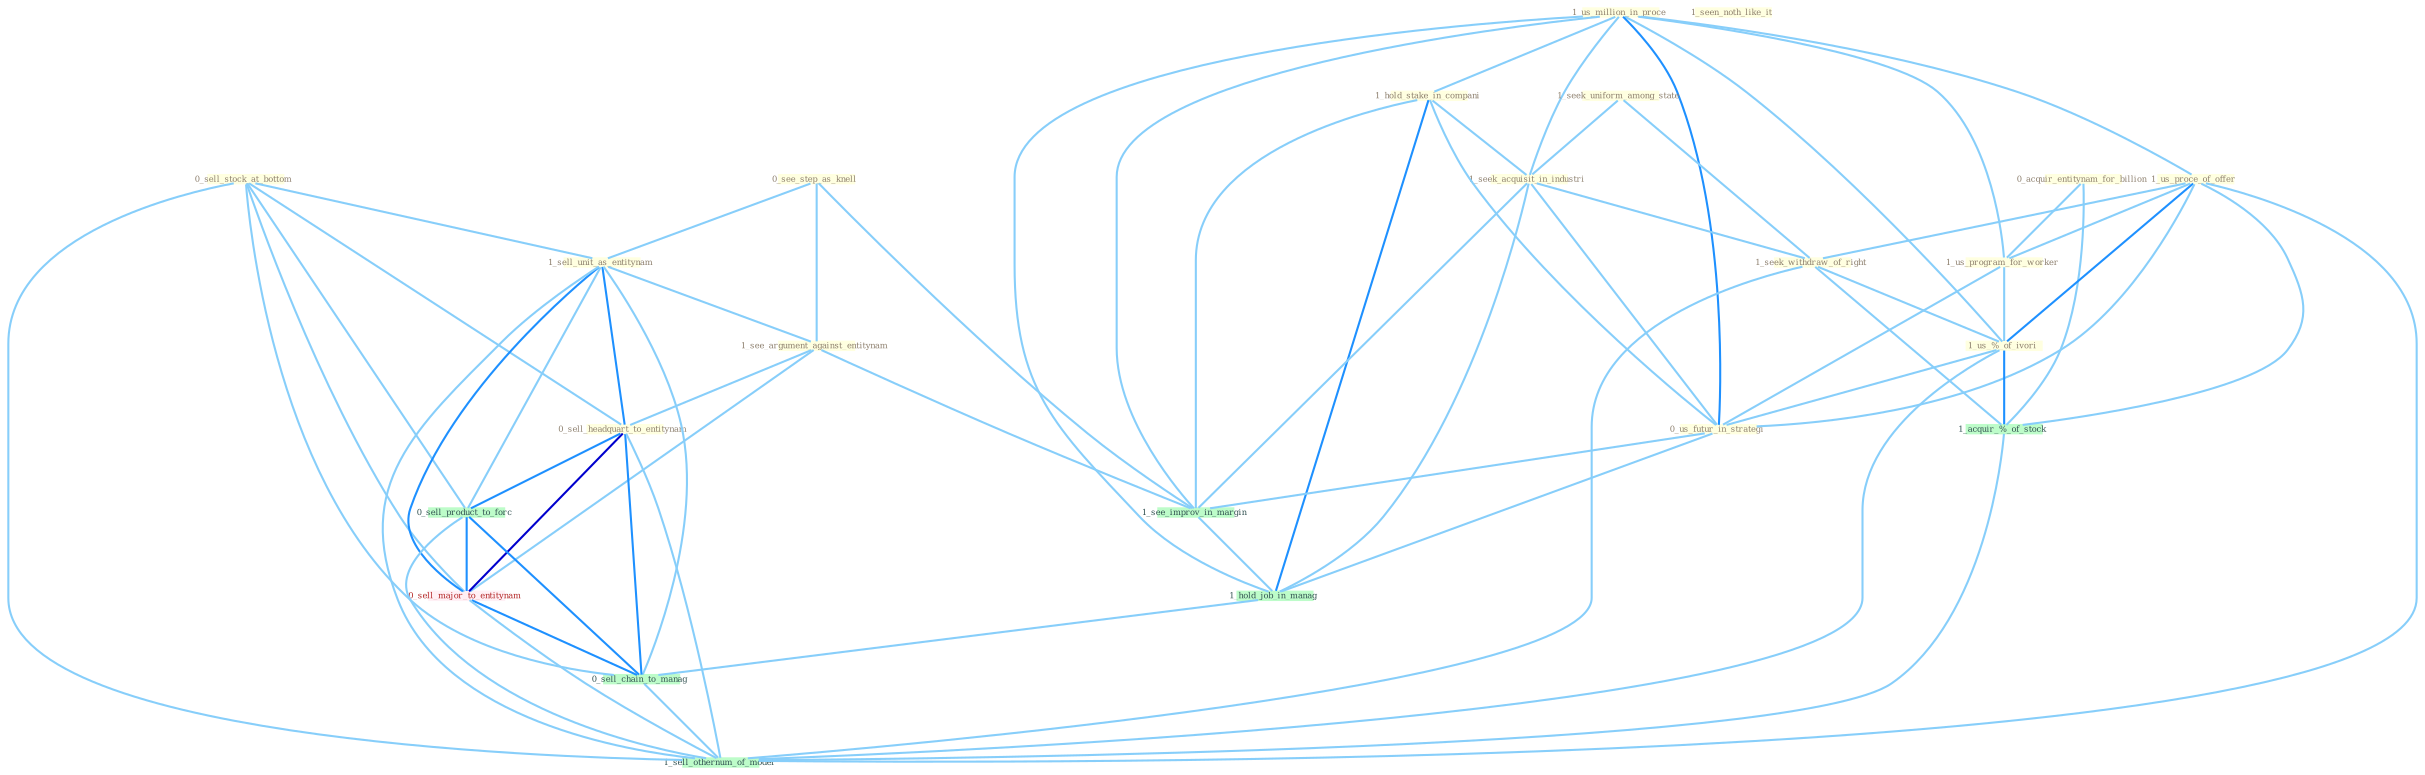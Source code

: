 Graph G{ 
    node
    [shape=polygon,style=filled,width=.5,height=.06,color="#BDFCC9",fixedsize=true,fontsize=4,
    fontcolor="#2f4f4f"];
    {node
    [color="#ffffe0", fontcolor="#8b7d6b"] "0_sell_stock_at_bottom " "1_us_million_in_proce " "0_see_step_as_knell " "1_seek_uniform_among_state " "0_acquir_entitynam_for_billion " "1_sell_unit_as_entitynam " "1_us_proce_of_offer " "1_hold_stake_in_compani " "1_seek_acquisit_in_industri " "1_us_program_for_worker " "1_seek_withdraw_of_right " "1_seen_noth_like_it " "1_us_%_of_ivori " "1_see_argument_against_entitynam " "0_us_futur_in_strategi " "0_sell_headquart_to_entitynam "}
{node [color="#fff0f5", fontcolor="#b22222"] "0_sell_major_to_entitynam "}
edge [color="#B0E2FF"];

	"0_sell_stock_at_bottom " -- "1_sell_unit_as_entitynam " [w="1", color="#87cefa" ];
	"0_sell_stock_at_bottom " -- "0_sell_headquart_to_entitynam " [w="1", color="#87cefa" ];
	"0_sell_stock_at_bottom " -- "0_sell_product_to_forc " [w="1", color="#87cefa" ];
	"0_sell_stock_at_bottom " -- "0_sell_major_to_entitynam " [w="1", color="#87cefa" ];
	"0_sell_stock_at_bottom " -- "0_sell_chain_to_manag " [w="1", color="#87cefa" ];
	"0_sell_stock_at_bottom " -- "1_sell_othernum_of_model " [w="1", color="#87cefa" ];
	"1_us_million_in_proce " -- "1_us_proce_of_offer " [w="1", color="#87cefa" ];
	"1_us_million_in_proce " -- "1_hold_stake_in_compani " [w="1", color="#87cefa" ];
	"1_us_million_in_proce " -- "1_seek_acquisit_in_industri " [w="1", color="#87cefa" ];
	"1_us_million_in_proce " -- "1_us_program_for_worker " [w="1", color="#87cefa" ];
	"1_us_million_in_proce " -- "1_us_%_of_ivori " [w="1", color="#87cefa" ];
	"1_us_million_in_proce " -- "0_us_futur_in_strategi " [w="2", color="#1e90ff" , len=0.8];
	"1_us_million_in_proce " -- "1_see_improv_in_margin " [w="1", color="#87cefa" ];
	"1_us_million_in_proce " -- "1_hold_job_in_manag " [w="1", color="#87cefa" ];
	"0_see_step_as_knell " -- "1_sell_unit_as_entitynam " [w="1", color="#87cefa" ];
	"0_see_step_as_knell " -- "1_see_argument_against_entitynam " [w="1", color="#87cefa" ];
	"0_see_step_as_knell " -- "1_see_improv_in_margin " [w="1", color="#87cefa" ];
	"1_seek_uniform_among_state " -- "1_seek_acquisit_in_industri " [w="1", color="#87cefa" ];
	"1_seek_uniform_among_state " -- "1_seek_withdraw_of_right " [w="1", color="#87cefa" ];
	"0_acquir_entitynam_for_billion " -- "1_us_program_for_worker " [w="1", color="#87cefa" ];
	"0_acquir_entitynam_for_billion " -- "1_acquir_%_of_stock " [w="1", color="#87cefa" ];
	"1_sell_unit_as_entitynam " -- "1_see_argument_against_entitynam " [w="1", color="#87cefa" ];
	"1_sell_unit_as_entitynam " -- "0_sell_headquart_to_entitynam " [w="2", color="#1e90ff" , len=0.8];
	"1_sell_unit_as_entitynam " -- "0_sell_product_to_forc " [w="1", color="#87cefa" ];
	"1_sell_unit_as_entitynam " -- "0_sell_major_to_entitynam " [w="2", color="#1e90ff" , len=0.8];
	"1_sell_unit_as_entitynam " -- "0_sell_chain_to_manag " [w="1", color="#87cefa" ];
	"1_sell_unit_as_entitynam " -- "1_sell_othernum_of_model " [w="1", color="#87cefa" ];
	"1_us_proce_of_offer " -- "1_us_program_for_worker " [w="1", color="#87cefa" ];
	"1_us_proce_of_offer " -- "1_seek_withdraw_of_right " [w="1", color="#87cefa" ];
	"1_us_proce_of_offer " -- "1_us_%_of_ivori " [w="2", color="#1e90ff" , len=0.8];
	"1_us_proce_of_offer " -- "0_us_futur_in_strategi " [w="1", color="#87cefa" ];
	"1_us_proce_of_offer " -- "1_acquir_%_of_stock " [w="1", color="#87cefa" ];
	"1_us_proce_of_offer " -- "1_sell_othernum_of_model " [w="1", color="#87cefa" ];
	"1_hold_stake_in_compani " -- "1_seek_acquisit_in_industri " [w="1", color="#87cefa" ];
	"1_hold_stake_in_compani " -- "0_us_futur_in_strategi " [w="1", color="#87cefa" ];
	"1_hold_stake_in_compani " -- "1_see_improv_in_margin " [w="1", color="#87cefa" ];
	"1_hold_stake_in_compani " -- "1_hold_job_in_manag " [w="2", color="#1e90ff" , len=0.8];
	"1_seek_acquisit_in_industri " -- "1_seek_withdraw_of_right " [w="1", color="#87cefa" ];
	"1_seek_acquisit_in_industri " -- "0_us_futur_in_strategi " [w="1", color="#87cefa" ];
	"1_seek_acquisit_in_industri " -- "1_see_improv_in_margin " [w="1", color="#87cefa" ];
	"1_seek_acquisit_in_industri " -- "1_hold_job_in_manag " [w="1", color="#87cefa" ];
	"1_us_program_for_worker " -- "1_us_%_of_ivori " [w="1", color="#87cefa" ];
	"1_us_program_for_worker " -- "0_us_futur_in_strategi " [w="1", color="#87cefa" ];
	"1_seek_withdraw_of_right " -- "1_us_%_of_ivori " [w="1", color="#87cefa" ];
	"1_seek_withdraw_of_right " -- "1_acquir_%_of_stock " [w="1", color="#87cefa" ];
	"1_seek_withdraw_of_right " -- "1_sell_othernum_of_model " [w="1", color="#87cefa" ];
	"1_us_%_of_ivori " -- "0_us_futur_in_strategi " [w="1", color="#87cefa" ];
	"1_us_%_of_ivori " -- "1_acquir_%_of_stock " [w="2", color="#1e90ff" , len=0.8];
	"1_us_%_of_ivori " -- "1_sell_othernum_of_model " [w="1", color="#87cefa" ];
	"1_see_argument_against_entitynam " -- "0_sell_headquart_to_entitynam " [w="1", color="#87cefa" ];
	"1_see_argument_against_entitynam " -- "1_see_improv_in_margin " [w="1", color="#87cefa" ];
	"1_see_argument_against_entitynam " -- "0_sell_major_to_entitynam " [w="1", color="#87cefa" ];
	"0_us_futur_in_strategi " -- "1_see_improv_in_margin " [w="1", color="#87cefa" ];
	"0_us_futur_in_strategi " -- "1_hold_job_in_manag " [w="1", color="#87cefa" ];
	"0_sell_headquart_to_entitynam " -- "0_sell_product_to_forc " [w="2", color="#1e90ff" , len=0.8];
	"0_sell_headquart_to_entitynam " -- "0_sell_major_to_entitynam " [w="3", color="#0000cd" , len=0.6];
	"0_sell_headquart_to_entitynam " -- "0_sell_chain_to_manag " [w="2", color="#1e90ff" , len=0.8];
	"0_sell_headquart_to_entitynam " -- "1_sell_othernum_of_model " [w="1", color="#87cefa" ];
	"1_see_improv_in_margin " -- "1_hold_job_in_manag " [w="1", color="#87cefa" ];
	"1_acquir_%_of_stock " -- "1_sell_othernum_of_model " [w="1", color="#87cefa" ];
	"1_hold_job_in_manag " -- "0_sell_chain_to_manag " [w="1", color="#87cefa" ];
	"0_sell_product_to_forc " -- "0_sell_major_to_entitynam " [w="2", color="#1e90ff" , len=0.8];
	"0_sell_product_to_forc " -- "0_sell_chain_to_manag " [w="2", color="#1e90ff" , len=0.8];
	"0_sell_product_to_forc " -- "1_sell_othernum_of_model " [w="1", color="#87cefa" ];
	"0_sell_major_to_entitynam " -- "0_sell_chain_to_manag " [w="2", color="#1e90ff" , len=0.8];
	"0_sell_major_to_entitynam " -- "1_sell_othernum_of_model " [w="1", color="#87cefa" ];
	"0_sell_chain_to_manag " -- "1_sell_othernum_of_model " [w="1", color="#87cefa" ];
}